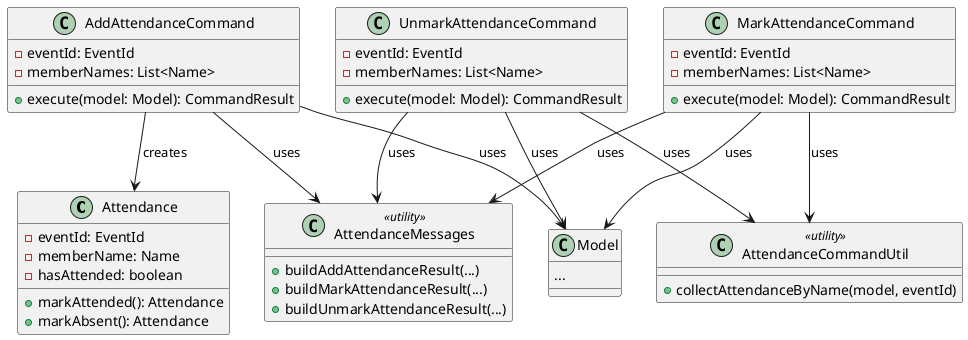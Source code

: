 
@startuml
' Simplified UML class diagram for attendance
class Attendance {
  - eventId: EventId
  - memberName: Name
  - hasAttended: boolean
  + markAttended(): Attendance
  + markAbsent(): Attendance
}

class AddAttendanceCommand {
  - eventId: EventId
  - memberNames: List<Name>
  + execute(model: Model): CommandResult
}

class MarkAttendanceCommand {
  - eventId: EventId
  - memberNames: List<Name>
  + execute(model: Model): CommandResult
}

class UnmarkAttendanceCommand {
  - eventId: EventId
  - memberNames: List<Name>
  + execute(model: Model): CommandResult
}

class AttendanceMessages <<utility>> {
  + buildAddAttendanceResult(...)
  + buildMarkAttendanceResult(...)
  + buildUnmarkAttendanceResult(...)
}

class AttendanceCommandUtil <<utility>> {
  + collectAttendanceByName(model, eventId)
}

class Model {
  ...
}

AddAttendanceCommand --> AttendanceMessages : uses
AddAttendanceCommand --> Attendance : creates
AddAttendanceCommand --> Model : uses

MarkAttendanceCommand --> AttendanceMessages : uses
MarkAttendanceCommand --> AttendanceCommandUtil : uses
MarkAttendanceCommand --> Model : uses

UnmarkAttendanceCommand --> AttendanceMessages : uses
UnmarkAttendanceCommand --> AttendanceCommandUtil : uses
UnmarkAttendanceCommand --> Model : uses

@enduml
